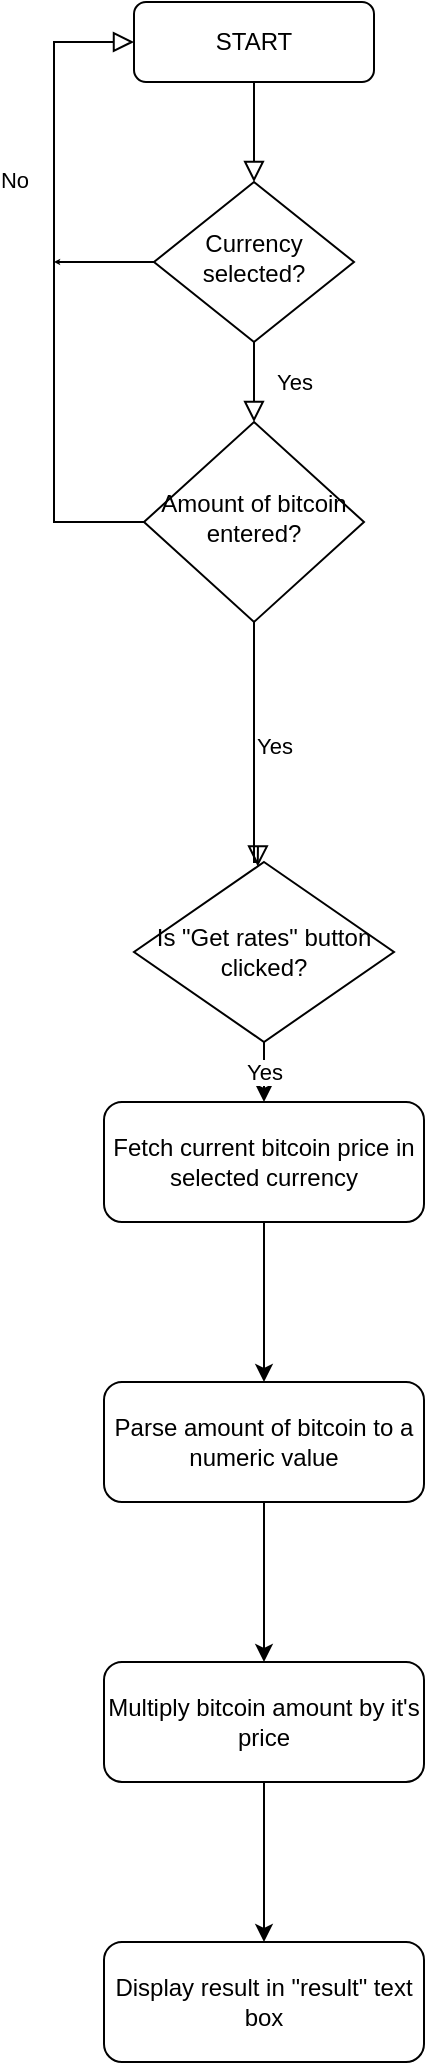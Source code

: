 <mxfile version="21.5.1" type="device">
  <diagram id="C5RBs43oDa-KdzZeNtuy" name="Page-1">
    <mxGraphModel dx="1728" dy="1012" grid="1" gridSize="10" guides="1" tooltips="1" connect="1" arrows="1" fold="1" page="1" pageScale="1" pageWidth="827" pageHeight="1169" math="0" shadow="0">
      <root>
        <mxCell id="WIyWlLk6GJQsqaUBKTNV-0" />
        <mxCell id="WIyWlLk6GJQsqaUBKTNV-1" parent="WIyWlLk6GJQsqaUBKTNV-0" />
        <mxCell id="WIyWlLk6GJQsqaUBKTNV-2" value="" style="rounded=0;html=1;jettySize=auto;orthogonalLoop=1;fontSize=11;endArrow=block;endFill=0;endSize=8;strokeWidth=1;shadow=0;labelBackgroundColor=none;edgeStyle=orthogonalEdgeStyle;" parent="WIyWlLk6GJQsqaUBKTNV-1" source="WIyWlLk6GJQsqaUBKTNV-3" target="WIyWlLk6GJQsqaUBKTNV-6" edge="1">
          <mxGeometry relative="1" as="geometry" />
        </mxCell>
        <mxCell id="WIyWlLk6GJQsqaUBKTNV-3" value="START" style="rounded=1;whiteSpace=wrap;html=1;fontSize=12;glass=0;strokeWidth=1;shadow=0;" parent="WIyWlLk6GJQsqaUBKTNV-1" vertex="1">
          <mxGeometry x="160" y="80" width="120" height="40" as="geometry" />
        </mxCell>
        <mxCell id="WIyWlLk6GJQsqaUBKTNV-4" value="Yes" style="rounded=0;html=1;jettySize=auto;orthogonalLoop=1;fontSize=11;endArrow=block;endFill=0;endSize=8;strokeWidth=1;shadow=0;labelBackgroundColor=none;edgeStyle=orthogonalEdgeStyle;" parent="WIyWlLk6GJQsqaUBKTNV-1" source="WIyWlLk6GJQsqaUBKTNV-6" target="WIyWlLk6GJQsqaUBKTNV-10" edge="1">
          <mxGeometry y="20" relative="1" as="geometry">
            <mxPoint as="offset" />
            <Array as="points">
              <mxPoint x="220" y="280" />
              <mxPoint x="220" y="280" />
            </Array>
          </mxGeometry>
        </mxCell>
        <mxCell id="spRGdN_NJIrc2kOm7W-H-15" style="edgeStyle=orthogonalEdgeStyle;rounded=0;orthogonalLoop=1;jettySize=auto;html=1;exitX=0;exitY=0.5;exitDx=0;exitDy=0;strokeWidth=1;endSize=0;" edge="1" parent="WIyWlLk6GJQsqaUBKTNV-1" source="WIyWlLk6GJQsqaUBKTNV-6">
          <mxGeometry relative="1" as="geometry">
            <mxPoint x="120" y="210" as="targetPoint" />
          </mxGeometry>
        </mxCell>
        <mxCell id="WIyWlLk6GJQsqaUBKTNV-6" value="Currency selected?" style="rhombus;whiteSpace=wrap;html=1;shadow=0;fontFamily=Helvetica;fontSize=12;align=center;strokeWidth=1;spacing=6;spacingTop=-4;" parent="WIyWlLk6GJQsqaUBKTNV-1" vertex="1">
          <mxGeometry x="170" y="170" width="100" height="80" as="geometry" />
        </mxCell>
        <mxCell id="WIyWlLk6GJQsqaUBKTNV-8" value="No" style="rounded=0;html=1;jettySize=auto;orthogonalLoop=1;fontSize=11;endArrow=block;endFill=0;endSize=8;strokeWidth=1;shadow=0;labelBackgroundColor=none;edgeStyle=orthogonalEdgeStyle;entryX=0;entryY=0.5;entryDx=0;entryDy=0;" parent="WIyWlLk6GJQsqaUBKTNV-1" source="WIyWlLk6GJQsqaUBKTNV-10" target="WIyWlLk6GJQsqaUBKTNV-3" edge="1">
          <mxGeometry x="0.333" y="20" relative="1" as="geometry">
            <mxPoint as="offset" />
            <mxPoint x="220" y="430" as="targetPoint" />
            <Array as="points">
              <mxPoint x="120" y="340" />
              <mxPoint x="120" y="100" />
            </Array>
          </mxGeometry>
        </mxCell>
        <mxCell id="WIyWlLk6GJQsqaUBKTNV-9" value="Yes" style="edgeStyle=orthogonalEdgeStyle;rounded=0;html=1;jettySize=auto;orthogonalLoop=1;fontSize=11;endArrow=block;endFill=0;endSize=8;strokeWidth=1;shadow=0;labelBackgroundColor=none;entryX=0.476;entryY=0.025;entryDx=0;entryDy=0;entryPerimeter=0;" parent="WIyWlLk6GJQsqaUBKTNV-1" source="WIyWlLk6GJQsqaUBKTNV-10" target="spRGdN_NJIrc2kOm7W-H-16" edge="1">
          <mxGeometry y="10" relative="1" as="geometry">
            <mxPoint as="offset" />
            <mxPoint x="220" y="520" as="targetPoint" />
            <Array as="points">
              <mxPoint x="220" y="510" />
              <mxPoint x="222" y="510" />
            </Array>
          </mxGeometry>
        </mxCell>
        <mxCell id="WIyWlLk6GJQsqaUBKTNV-10" value="Amount of bitcoin entered?" style="rhombus;whiteSpace=wrap;html=1;shadow=0;fontFamily=Helvetica;fontSize=12;align=center;strokeWidth=1;spacing=6;spacingTop=-4;" parent="WIyWlLk6GJQsqaUBKTNV-1" vertex="1">
          <mxGeometry x="165" y="290" width="110" height="100" as="geometry" />
        </mxCell>
        <mxCell id="spRGdN_NJIrc2kOm7W-H-7" value="" style="edgeStyle=orthogonalEdgeStyle;rounded=0;orthogonalLoop=1;jettySize=auto;html=1;" edge="1" parent="WIyWlLk6GJQsqaUBKTNV-1" source="spRGdN_NJIrc2kOm7W-H-4" target="spRGdN_NJIrc2kOm7W-H-6">
          <mxGeometry relative="1" as="geometry" />
        </mxCell>
        <mxCell id="spRGdN_NJIrc2kOm7W-H-4" value="Fetch current bitcoin price in selected currency" style="rounded=1;whiteSpace=wrap;html=1;" vertex="1" parent="WIyWlLk6GJQsqaUBKTNV-1">
          <mxGeometry x="145" y="630" width="160" height="60" as="geometry" />
        </mxCell>
        <mxCell id="spRGdN_NJIrc2kOm7W-H-9" value="" style="edgeStyle=orthogonalEdgeStyle;rounded=0;orthogonalLoop=1;jettySize=auto;html=1;" edge="1" parent="WIyWlLk6GJQsqaUBKTNV-1" source="spRGdN_NJIrc2kOm7W-H-6" target="spRGdN_NJIrc2kOm7W-H-8">
          <mxGeometry relative="1" as="geometry" />
        </mxCell>
        <mxCell id="spRGdN_NJIrc2kOm7W-H-6" value="Parse amount of bitcoin to a numeric value" style="rounded=1;whiteSpace=wrap;html=1;" vertex="1" parent="WIyWlLk6GJQsqaUBKTNV-1">
          <mxGeometry x="145" y="770" width="160" height="60" as="geometry" />
        </mxCell>
        <mxCell id="spRGdN_NJIrc2kOm7W-H-11" value="" style="edgeStyle=orthogonalEdgeStyle;rounded=0;orthogonalLoop=1;jettySize=auto;html=1;" edge="1" parent="WIyWlLk6GJQsqaUBKTNV-1" source="spRGdN_NJIrc2kOm7W-H-8" target="spRGdN_NJIrc2kOm7W-H-10">
          <mxGeometry relative="1" as="geometry" />
        </mxCell>
        <mxCell id="spRGdN_NJIrc2kOm7W-H-8" value="Multiply bitcoin amount by it&#39;s price" style="rounded=1;whiteSpace=wrap;html=1;" vertex="1" parent="WIyWlLk6GJQsqaUBKTNV-1">
          <mxGeometry x="145" y="910" width="160" height="60" as="geometry" />
        </mxCell>
        <mxCell id="spRGdN_NJIrc2kOm7W-H-10" value="Display result in &quot;result&quot; text box" style="rounded=1;whiteSpace=wrap;html=1;" vertex="1" parent="WIyWlLk6GJQsqaUBKTNV-1">
          <mxGeometry x="145" y="1050" width="160" height="60" as="geometry" />
        </mxCell>
        <mxCell id="spRGdN_NJIrc2kOm7W-H-17" value="Yes" style="edgeStyle=orthogonalEdgeStyle;rounded=0;orthogonalLoop=1;jettySize=auto;html=1;exitX=0.5;exitY=1;exitDx=0;exitDy=0;entryX=0.5;entryY=0;entryDx=0;entryDy=0;" edge="1" parent="WIyWlLk6GJQsqaUBKTNV-1" source="spRGdN_NJIrc2kOm7W-H-16" target="spRGdN_NJIrc2kOm7W-H-4">
          <mxGeometry relative="1" as="geometry">
            <Array as="points">
              <mxPoint x="225" y="620" />
              <mxPoint x="225" y="620" />
            </Array>
          </mxGeometry>
        </mxCell>
        <mxCell id="spRGdN_NJIrc2kOm7W-H-16" value="Is &quot;Get rates&quot; button clicked?" style="rhombus;whiteSpace=wrap;html=1;" vertex="1" parent="WIyWlLk6GJQsqaUBKTNV-1">
          <mxGeometry x="160" y="510" width="130" height="90" as="geometry" />
        </mxCell>
      </root>
    </mxGraphModel>
  </diagram>
</mxfile>
